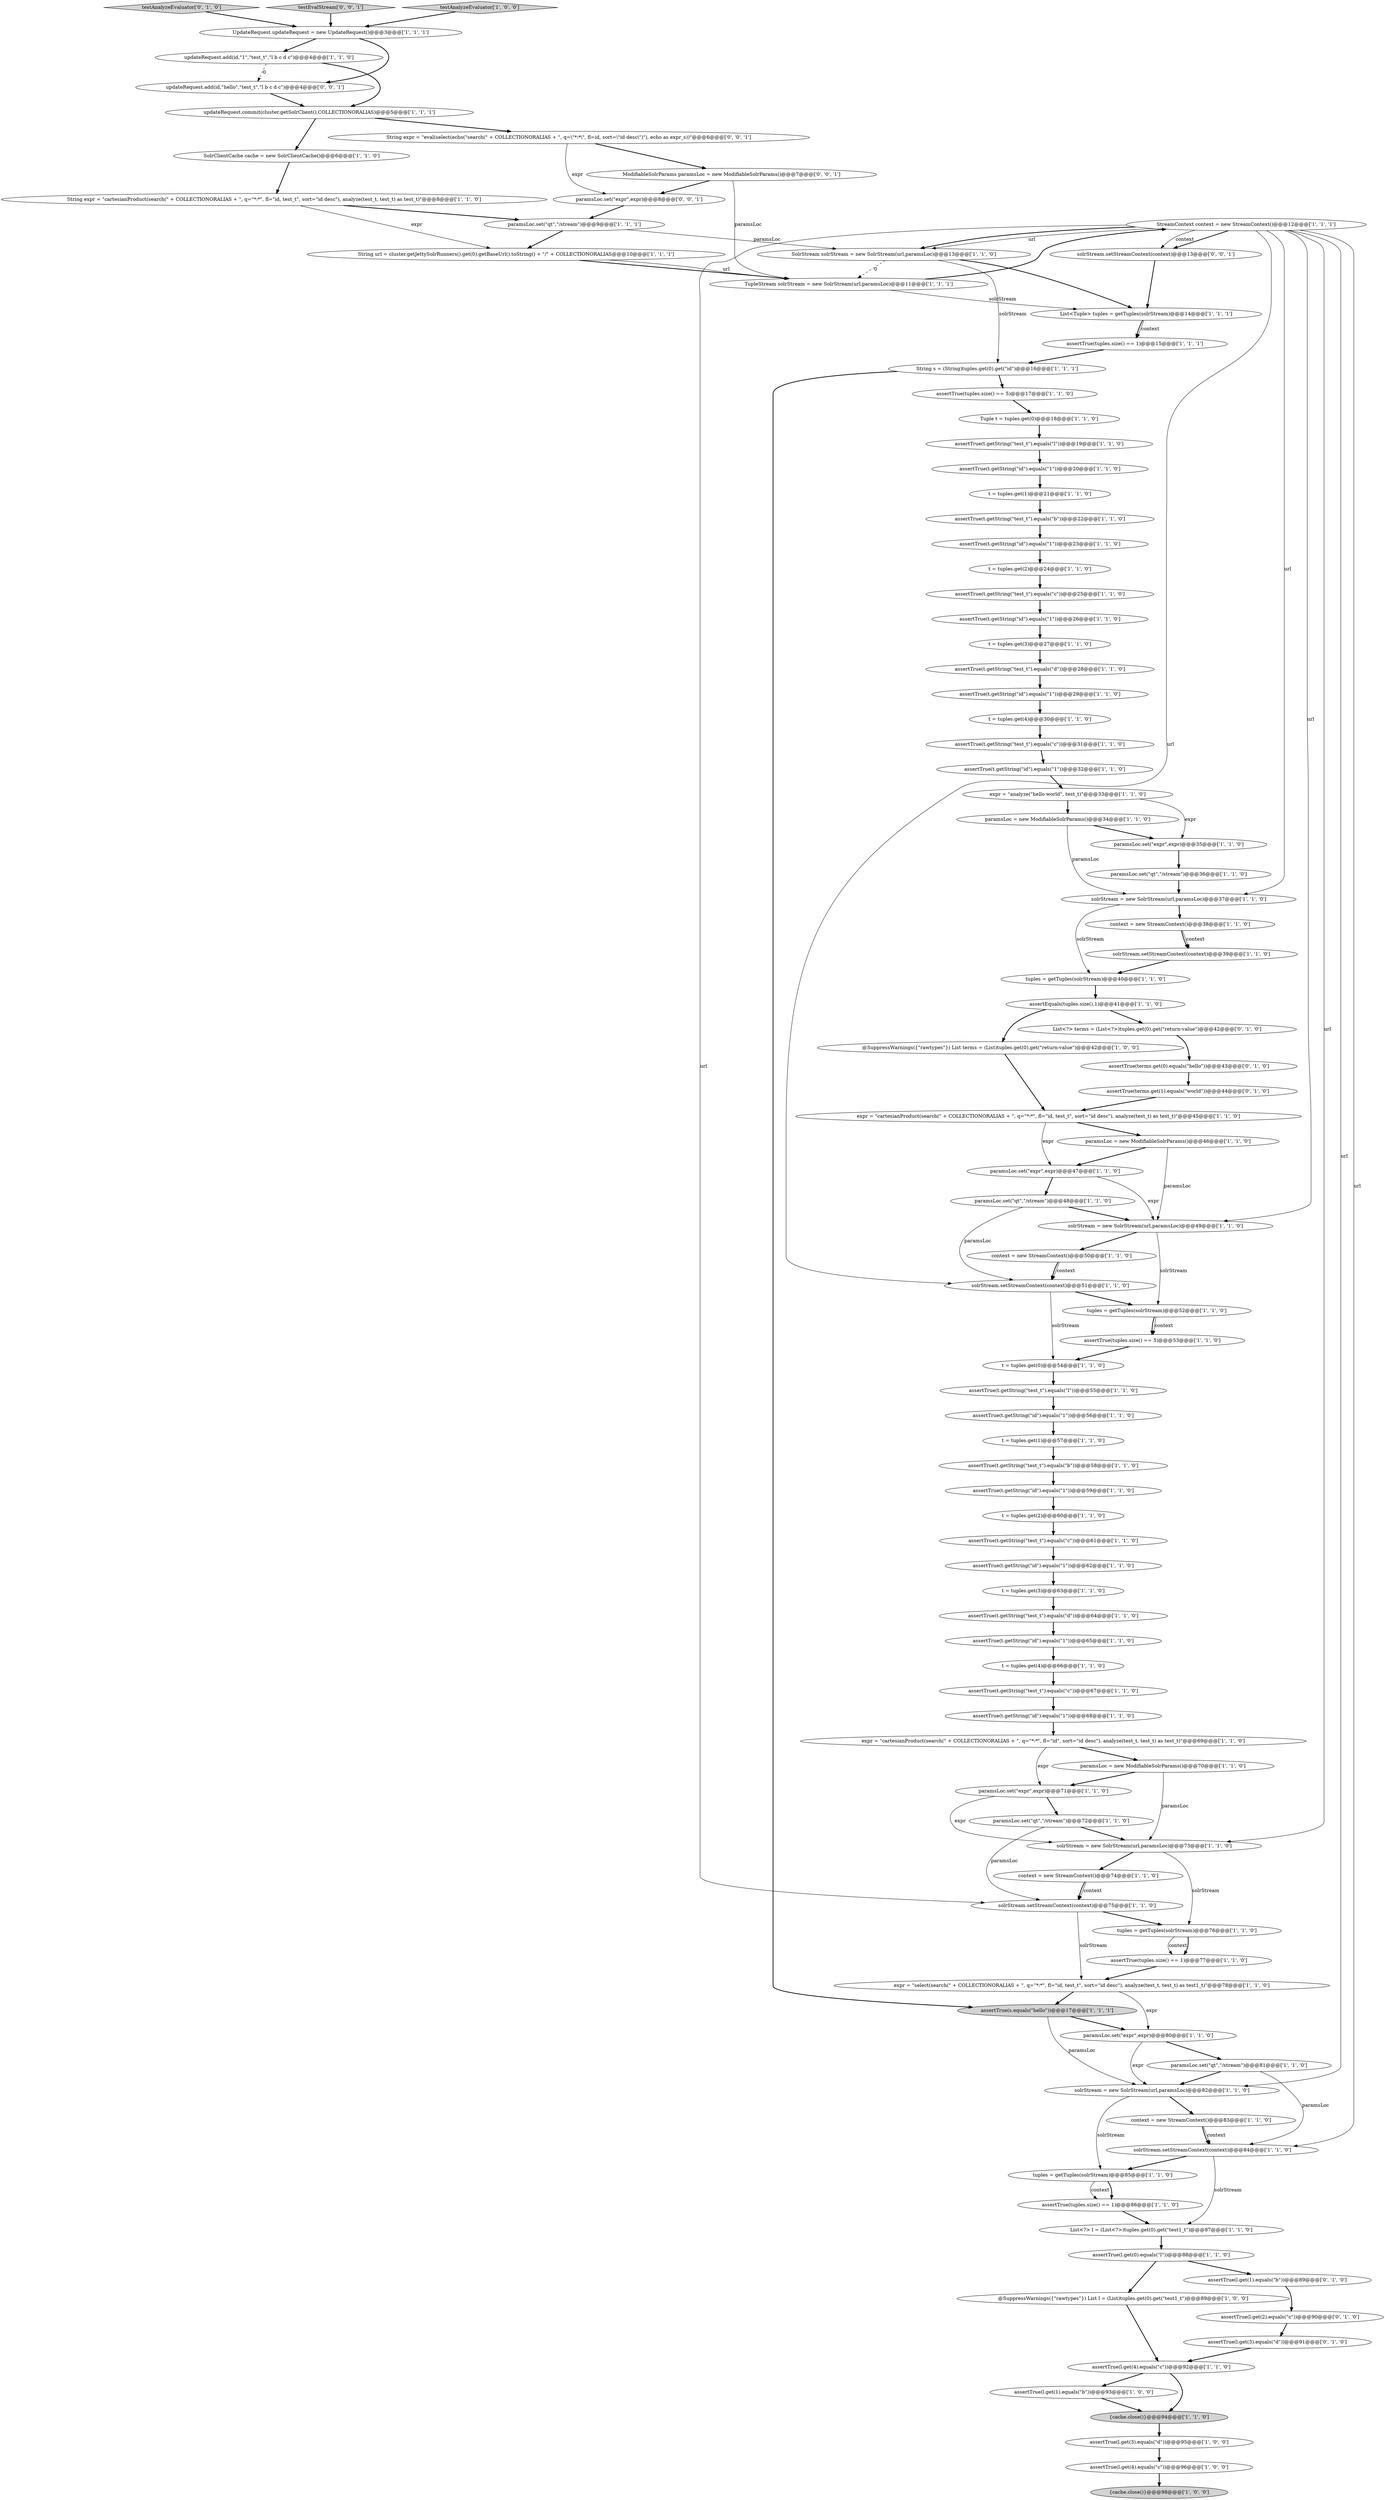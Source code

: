 digraph {
63 [style = filled, label = "solrStream.setStreamContext(context)@@@75@@@['1', '1', '0']", fillcolor = white, shape = ellipse image = "AAA0AAABBB1BBB"];
15 [style = filled, label = "assertTrue(t.getString(\"test_t\").equals(\"d\"))@@@64@@@['1', '1', '0']", fillcolor = white, shape = ellipse image = "AAA0AAABBB1BBB"];
57 [style = filled, label = "solrStream = new SolrStream(url,paramsLoc)@@@49@@@['1', '1', '0']", fillcolor = white, shape = ellipse image = "AAA0AAABBB1BBB"];
38 [style = filled, label = "paramsLoc.set(\"expr\",expr)@@@35@@@['1', '1', '0']", fillcolor = white, shape = ellipse image = "AAA0AAABBB1BBB"];
71 [style = filled, label = "assertTrue(t.getString(\"test_t\").equals(\"d\"))@@@28@@@['1', '1', '0']", fillcolor = white, shape = ellipse image = "AAA0AAABBB1BBB"];
14 [style = filled, label = "paramsLoc.set(\"expr\",expr)@@@47@@@['1', '1', '0']", fillcolor = white, shape = ellipse image = "AAA0AAABBB1BBB"];
5 [style = filled, label = "tuples = getTuples(solrStream)@@@76@@@['1', '1', '0']", fillcolor = white, shape = ellipse image = "AAA0AAABBB1BBB"];
40 [style = filled, label = "assertTrue(l.get(4).equals(\"c\"))@@@96@@@['1', '0', '0']", fillcolor = white, shape = ellipse image = "AAA0AAABBB1BBB"];
13 [style = filled, label = "Tuple t = tuples.get(0)@@@18@@@['1', '1', '0']", fillcolor = white, shape = ellipse image = "AAA0AAABBB1BBB"];
8 [style = filled, label = "{cache.close()}@@@94@@@['1', '1', '0']", fillcolor = lightgray, shape = ellipse image = "AAA0AAABBB1BBB"];
62 [style = filled, label = "assertTrue(tuples.size() == 1)@@@77@@@['1', '1', '0']", fillcolor = white, shape = ellipse image = "AAA0AAABBB1BBB"];
87 [style = filled, label = "assertTrue(t.getString(\"test_t\").equals(\"c\"))@@@31@@@['1', '1', '0']", fillcolor = white, shape = ellipse image = "AAA0AAABBB1BBB"];
101 [style = filled, label = "paramsLoc.set(\"expr\",expr)@@@8@@@['0', '0', '1']", fillcolor = white, shape = ellipse image = "AAA0AAABBB3BBB"];
59 [style = filled, label = "expr = \"select(search(\" + COLLECTIONORALIAS + \", q=\"*:*\", fl=\"id, test_t\", sort=\"id desc\"), analyze(test_t, test_t) as test1_t)\"@@@78@@@['1', '1', '0']", fillcolor = white, shape = ellipse image = "AAA0AAABBB1BBB"];
2 [style = filled, label = "paramsLoc.set(\"qt\",\"/stream\")@@@36@@@['1', '1', '0']", fillcolor = white, shape = ellipse image = "AAA0AAABBB1BBB"];
91 [style = filled, label = "assertTrue(l.get(1).equals(\"b\"))@@@89@@@['0', '1', '0']", fillcolor = white, shape = ellipse image = "AAA0AAABBB2BBB"];
33 [style = filled, label = "paramsLoc.set(\"expr\",expr)@@@80@@@['1', '1', '0']", fillcolor = white, shape = ellipse image = "AAA0AAABBB1BBB"];
50 [style = filled, label = "assertTrue(l.get(1).equals(\"b\"))@@@93@@@['1', '0', '0']", fillcolor = white, shape = ellipse image = "AAA0AAABBB1BBB"];
43 [style = filled, label = "t = tuples.get(4)@@@30@@@['1', '1', '0']", fillcolor = white, shape = ellipse image = "AAA0AAABBB1BBB"];
86 [style = filled, label = "assertTrue(t.getString(\"test_t\").equals(\"b\"))@@@58@@@['1', '1', '0']", fillcolor = white, shape = ellipse image = "AAA0AAABBB1BBB"];
75 [style = filled, label = "paramsLoc.set(\"qt\",\"/stream\")@@@72@@@['1', '1', '0']", fillcolor = white, shape = ellipse image = "AAA0AAABBB1BBB"];
58 [style = filled, label = "assertTrue(tuples.size() == 1)@@@15@@@['1', '1', '1']", fillcolor = white, shape = ellipse image = "AAA0AAABBB1BBB"];
82 [style = filled, label = "StreamContext context = new StreamContext()@@@12@@@['1', '1', '1']", fillcolor = white, shape = ellipse image = "AAA0AAABBB1BBB"];
39 [style = filled, label = "paramsLoc = new ModifiableSolrParams()@@@46@@@['1', '1', '0']", fillcolor = white, shape = ellipse image = "AAA0AAABBB1BBB"];
11 [style = filled, label = "List<?> l = (List<?>)tuples.get(0).get(\"test1_t\")@@@87@@@['1', '1', '0']", fillcolor = white, shape = ellipse image = "AAA0AAABBB1BBB"];
27 [style = filled, label = "paramsLoc = new ModifiableSolrParams()@@@70@@@['1', '1', '0']", fillcolor = white, shape = ellipse image = "AAA0AAABBB1BBB"];
51 [style = filled, label = "assertTrue(t.getString(\"test_t\").equals(\"c\"))@@@61@@@['1', '1', '0']", fillcolor = white, shape = ellipse image = "AAA0AAABBB1BBB"];
96 [style = filled, label = "List<?> terms = (List<?>)tuples.get(0).get(\"return-value\")@@@42@@@['0', '1', '0']", fillcolor = white, shape = ellipse image = "AAA0AAABBB2BBB"];
29 [style = filled, label = "expr = \"analyze(\"hello world\", test_t)\"@@@33@@@['1', '1', '0']", fillcolor = white, shape = ellipse image = "AAA0AAABBB1BBB"];
79 [style = filled, label = "paramsLoc = new ModifiableSolrParams()@@@34@@@['1', '1', '0']", fillcolor = white, shape = ellipse image = "AAA0AAABBB1BBB"];
42 [style = filled, label = "assertTrue(l.get(4).equals(\"c\"))@@@92@@@['1', '1', '0']", fillcolor = white, shape = ellipse image = "AAA0AAABBB1BBB"];
55 [style = filled, label = "List<Tuple> tuples = getTuples(solrStream)@@@14@@@['1', '1', '1']", fillcolor = white, shape = ellipse image = "AAA0AAABBB1BBB"];
89 [style = filled, label = "context = new StreamContext()@@@50@@@['1', '1', '0']", fillcolor = white, shape = ellipse image = "AAA0AAABBB1BBB"];
80 [style = filled, label = "solrStream.setStreamContext(context)@@@51@@@['1', '1', '0']", fillcolor = white, shape = ellipse image = "AAA0AAABBB1BBB"];
24 [style = filled, label = "t = tuples.get(4)@@@66@@@['1', '1', '0']", fillcolor = white, shape = ellipse image = "AAA0AAABBB1BBB"];
85 [style = filled, label = "assertTrue(t.getString(\"id\").equals(\"1\"))@@@56@@@['1', '1', '0']", fillcolor = white, shape = ellipse image = "AAA0AAABBB1BBB"];
17 [style = filled, label = "tuples = getTuples(solrStream)@@@85@@@['1', '1', '0']", fillcolor = white, shape = ellipse image = "AAA0AAABBB1BBB"];
53 [style = filled, label = "assertEquals(tuples.size(),1)@@@41@@@['1', '1', '0']", fillcolor = white, shape = ellipse image = "AAA0AAABBB1BBB"];
90 [style = filled, label = "t = tuples.get(3)@@@63@@@['1', '1', '0']", fillcolor = white, shape = ellipse image = "AAA0AAABBB1BBB"];
44 [style = filled, label = "t = tuples.get(1)@@@57@@@['1', '1', '0']", fillcolor = white, shape = ellipse image = "AAA0AAABBB1BBB"];
10 [style = filled, label = "assertTrue(l.get(0).equals(\"l\"))@@@88@@@['1', '1', '0']", fillcolor = white, shape = ellipse image = "AAA0AAABBB1BBB"];
34 [style = filled, label = "assertTrue(t.getString(\"id\").equals(\"1\"))@@@23@@@['1', '1', '0']", fillcolor = white, shape = ellipse image = "AAA0AAABBB1BBB"];
46 [style = filled, label = "t = tuples.get(2)@@@60@@@['1', '1', '0']", fillcolor = white, shape = ellipse image = "AAA0AAABBB1BBB"];
102 [style = filled, label = "updateRequest.add(id,\"hello\",\"test_t\",\"l b c d c\")@@@4@@@['0', '0', '1']", fillcolor = white, shape = ellipse image = "AAA0AAABBB3BBB"];
3 [style = filled, label = "solrStream = new SolrStream(url,paramsLoc)@@@73@@@['1', '1', '0']", fillcolor = white, shape = ellipse image = "AAA0AAABBB1BBB"];
95 [style = filled, label = "testAnalyzeEvaluator['0', '1', '0']", fillcolor = lightgray, shape = diamond image = "AAA0AAABBB2BBB"];
9 [style = filled, label = "assertTrue(t.getString(\"id\").equals(\"1\"))@@@20@@@['1', '1', '0']", fillcolor = white, shape = ellipse image = "AAA0AAABBB1BBB"];
100 [style = filled, label = "String expr = \"eval(select(echo(\"search(\" + COLLECTIONORALIAS + \", q=\\\"*:*\\\", fl=id, sort=\\\"id desc\\\")\"), echo as expr_s))\"@@@6@@@['0', '0', '1']", fillcolor = white, shape = ellipse image = "AAA0AAABBB3BBB"];
64 [style = filled, label = "{cache.close()}@@@98@@@['1', '0', '0']", fillcolor = lightgray, shape = ellipse image = "AAA0AAABBB1BBB"];
74 [style = filled, label = "String url = cluster.getJettySolrRunners().get(0).getBaseUrl().toString() + \"/\" + COLLECTIONORALIAS@@@10@@@['1', '1', '1']", fillcolor = white, shape = ellipse image = "AAA0AAABBB1BBB"];
99 [style = filled, label = "solrStream.setStreamContext(context)@@@13@@@['0', '0', '1']", fillcolor = white, shape = ellipse image = "AAA0AAABBB3BBB"];
103 [style = filled, label = "ModifiableSolrParams paramsLoc = new ModifiableSolrParams()@@@7@@@['0', '0', '1']", fillcolor = white, shape = ellipse image = "AAA0AAABBB3BBB"];
35 [style = filled, label = "String s = (String)tuples.get(0).get(\"id\")@@@16@@@['1', '1', '1']", fillcolor = white, shape = ellipse image = "AAA0AAABBB1BBB"];
49 [style = filled, label = "context = new StreamContext()@@@74@@@['1', '1', '0']", fillcolor = white, shape = ellipse image = "AAA0AAABBB1BBB"];
0 [style = filled, label = "assertTrue(t.getString(\"id\").equals(\"1\"))@@@65@@@['1', '1', '0']", fillcolor = white, shape = ellipse image = "AAA0AAABBB1BBB"];
94 [style = filled, label = "assertTrue(l.get(2).equals(\"c\"))@@@90@@@['0', '1', '0']", fillcolor = white, shape = ellipse image = "AAA0AAABBB2BBB"];
70 [style = filled, label = "assertTrue(t.getString(\"id\").equals(\"1\"))@@@62@@@['1', '1', '0']", fillcolor = white, shape = ellipse image = "AAA0AAABBB1BBB"];
66 [style = filled, label = "assertTrue(t.getString(\"test_t\").equals(\"c\"))@@@67@@@['1', '1', '0']", fillcolor = white, shape = ellipse image = "AAA0AAABBB1BBB"];
12 [style = filled, label = "paramsLoc.set(\"qt\",\"/stream\")@@@81@@@['1', '1', '0']", fillcolor = white, shape = ellipse image = "AAA0AAABBB1BBB"];
32 [style = filled, label = "assertTrue(l.get(3).equals(\"d\"))@@@95@@@['1', '0', '0']", fillcolor = white, shape = ellipse image = "AAA0AAABBB1BBB"];
98 [style = filled, label = "testEvalStream['0', '0', '1']", fillcolor = lightgray, shape = diamond image = "AAA0AAABBB3BBB"];
47 [style = filled, label = "assertTrue(t.getString(\"id\").equals(\"1\"))@@@32@@@['1', '1', '0']", fillcolor = white, shape = ellipse image = "AAA0AAABBB1BBB"];
72 [style = filled, label = "paramsLoc.set(\"qt\",\"/stream\")@@@48@@@['1', '1', '0']", fillcolor = white, shape = ellipse image = "AAA0AAABBB1BBB"];
25 [style = filled, label = "TupleStream solrStream = new SolrStream(url,paramsLoc)@@@11@@@['1', '1', '1']", fillcolor = white, shape = ellipse image = "AAA0AAABBB1BBB"];
37 [style = filled, label = "assertTrue(t.getString(\"test_t\").equals(\"b\"))@@@22@@@['1', '1', '0']", fillcolor = white, shape = ellipse image = "AAA0AAABBB1BBB"];
19 [style = filled, label = "expr = \"cartesianProduct(search(\" + COLLECTIONORALIAS + \", q=\"*:*\", fl=\"id, test_t\", sort=\"id desc\"), analyze(test_t) as test_t)\"@@@45@@@['1', '1', '0']", fillcolor = white, shape = ellipse image = "AAA0AAABBB1BBB"];
60 [style = filled, label = "solrStream = new SolrStream(url,paramsLoc)@@@82@@@['1', '1', '0']", fillcolor = white, shape = ellipse image = "AAA0AAABBB1BBB"];
88 [style = filled, label = "@SuppressWarnings({\"rawtypes\"}) List terms = (List)tuples.get(0).get(\"return-value\")@@@42@@@['1', '0', '0']", fillcolor = white, shape = ellipse image = "AAA0AAABBB1BBB"];
54 [style = filled, label = "updateRequest.add(id,\"1\",\"test_t\",\"l b c d c\")@@@4@@@['1', '1', '0']", fillcolor = white, shape = ellipse image = "AAA0AAABBB1BBB"];
41 [style = filled, label = "assertTrue(t.getString(\"id\").equals(\"1\"))@@@26@@@['1', '1', '0']", fillcolor = white, shape = ellipse image = "AAA0AAABBB1BBB"];
20 [style = filled, label = "context = new StreamContext()@@@83@@@['1', '1', '0']", fillcolor = white, shape = ellipse image = "AAA0AAABBB1BBB"];
93 [style = filled, label = "assertTrue(terms.get(0).equals(\"hello\"))@@@43@@@['0', '1', '0']", fillcolor = white, shape = ellipse image = "AAA0AAABBB2BBB"];
6 [style = filled, label = "t = tuples.get(3)@@@27@@@['1', '1', '0']", fillcolor = white, shape = ellipse image = "AAA0AAABBB1BBB"];
36 [style = filled, label = "assertTrue(tuples.size() == 5)@@@17@@@['1', '1', '0']", fillcolor = white, shape = ellipse image = "AAA0AAABBB1BBB"];
76 [style = filled, label = "paramsLoc.set(\"expr\",expr)@@@71@@@['1', '1', '0']", fillcolor = white, shape = ellipse image = "AAA0AAABBB1BBB"];
78 [style = filled, label = "context = new StreamContext()@@@38@@@['1', '1', '0']", fillcolor = white, shape = ellipse image = "AAA0AAABBB1BBB"];
26 [style = filled, label = "@SuppressWarnings({\"rawtypes\"}) List l = (List)tuples.get(0).get(\"test1_t\")@@@89@@@['1', '0', '0']", fillcolor = white, shape = ellipse image = "AAA0AAABBB1BBB"];
7 [style = filled, label = "solrStream = new SolrStream(url,paramsLoc)@@@37@@@['1', '1', '0']", fillcolor = white, shape = ellipse image = "AAA0AAABBB1BBB"];
28 [style = filled, label = "assertTrue(t.getString(\"id\").equals(\"1\"))@@@68@@@['1', '1', '0']", fillcolor = white, shape = ellipse image = "AAA0AAABBB1BBB"];
4 [style = filled, label = "updateRequest.commit(cluster.getSolrClient(),COLLECTIONORALIAS)@@@5@@@['1', '1', '1']", fillcolor = white, shape = ellipse image = "AAA0AAABBB1BBB"];
69 [style = filled, label = "t = tuples.get(2)@@@24@@@['1', '1', '0']", fillcolor = white, shape = ellipse image = "AAA0AAABBB1BBB"];
68 [style = filled, label = "SolrStream solrStream = new SolrStream(url,paramsLoc)@@@13@@@['1', '1', '0']", fillcolor = white, shape = ellipse image = "AAA0AAABBB1BBB"];
73 [style = filled, label = "assertTrue(t.getString(\"id\").equals(\"1\"))@@@59@@@['1', '1', '0']", fillcolor = white, shape = ellipse image = "AAA0AAABBB1BBB"];
84 [style = filled, label = "assertTrue(t.getString(\"id\").equals(\"1\"))@@@29@@@['1', '1', '0']", fillcolor = white, shape = ellipse image = "AAA0AAABBB1BBB"];
31 [style = filled, label = "String expr = \"cartesianProduct(search(\" + COLLECTIONORALIAS + \", q=\"*:*\", fl=\"id, test_t\", sort=\"id desc\"), analyze(test_t, test_t) as test_t)\"@@@8@@@['1', '1', '0']", fillcolor = white, shape = ellipse image = "AAA0AAABBB1BBB"];
92 [style = filled, label = "assertTrue(terms.get(1).equals(\"world\"))@@@44@@@['0', '1', '0']", fillcolor = white, shape = ellipse image = "AAA0AAABBB2BBB"];
52 [style = filled, label = "solrStream.setStreamContext(context)@@@84@@@['1', '1', '0']", fillcolor = white, shape = ellipse image = "AAA0AAABBB1BBB"];
21 [style = filled, label = "paramsLoc.set(\"qt\",\"/stream\")@@@9@@@['1', '1', '1']", fillcolor = white, shape = ellipse image = "AAA0AAABBB1BBB"];
22 [style = filled, label = "solrStream.setStreamContext(context)@@@39@@@['1', '1', '0']", fillcolor = white, shape = ellipse image = "AAA0AAABBB1BBB"];
30 [style = filled, label = "expr = \"cartesianProduct(search(\" + COLLECTIONORALIAS + \", q=\"*:*\", fl=\"id\", sort=\"id desc\"), analyze(test_t, test_t) as test_t)\"@@@69@@@['1', '1', '0']", fillcolor = white, shape = ellipse image = "AAA0AAABBB1BBB"];
83 [style = filled, label = "testAnalyzeEvaluator['1', '0', '0']", fillcolor = lightgray, shape = diamond image = "AAA0AAABBB1BBB"];
18 [style = filled, label = "tuples = getTuples(solrStream)@@@40@@@['1', '1', '0']", fillcolor = white, shape = ellipse image = "AAA0AAABBB1BBB"];
56 [style = filled, label = "assertTrue(t.getString(\"test_t\").equals(\"c\"))@@@25@@@['1', '1', '0']", fillcolor = white, shape = ellipse image = "AAA0AAABBB1BBB"];
77 [style = filled, label = "assertTrue(tuples.size() == 1)@@@86@@@['1', '1', '0']", fillcolor = white, shape = ellipse image = "AAA0AAABBB1BBB"];
16 [style = filled, label = "t = tuples.get(0)@@@54@@@['1', '1', '0']", fillcolor = white, shape = ellipse image = "AAA0AAABBB1BBB"];
48 [style = filled, label = "assertTrue(tuples.size() == 5)@@@53@@@['1', '1', '0']", fillcolor = white, shape = ellipse image = "AAA0AAABBB1BBB"];
65 [style = filled, label = "assertTrue(t.getString(\"test_t\").equals(\"l\"))@@@55@@@['1', '1', '0']", fillcolor = white, shape = ellipse image = "AAA0AAABBB1BBB"];
67 [style = filled, label = "t = tuples.get(1)@@@21@@@['1', '1', '0']", fillcolor = white, shape = ellipse image = "AAA0AAABBB1BBB"];
81 [style = filled, label = "UpdateRequest updateRequest = new UpdateRequest()@@@3@@@['1', '1', '1']", fillcolor = white, shape = ellipse image = "AAA0AAABBB1BBB"];
97 [style = filled, label = "assertTrue(l.get(3).equals(\"d\"))@@@91@@@['0', '1', '0']", fillcolor = white, shape = ellipse image = "AAA0AAABBB2BBB"];
61 [style = filled, label = "assertTrue(t.getString(\"test_t\").equals(\"l\"))@@@19@@@['1', '1', '0']", fillcolor = white, shape = ellipse image = "AAA0AAABBB1BBB"];
45 [style = filled, label = "SolrClientCache cache = new SolrClientCache()@@@6@@@['1', '1', '0']", fillcolor = white, shape = ellipse image = "AAA0AAABBB1BBB"];
23 [style = filled, label = "tuples = getTuples(solrStream)@@@52@@@['1', '1', '0']", fillcolor = white, shape = ellipse image = "AAA0AAABBB1BBB"];
1 [style = filled, label = "assertTrue(s.equals(\"hello\"))@@@17@@@['1', '1', '1']", fillcolor = lightgray, shape = ellipse image = "AAA0AAABBB1BBB"];
13->61 [style = bold, label=""];
43->87 [style = bold, label=""];
25->55 [style = solid, label="solrStream"];
39->57 [style = solid, label="paramsLoc"];
33->60 [style = solid, label="expr"];
27->3 [style = solid, label="paramsLoc"];
55->58 [style = bold, label=""];
73->46 [style = bold, label=""];
84->43 [style = bold, label=""];
44->86 [style = bold, label=""];
82->80 [style = solid, label="url"];
7->18 [style = solid, label="solrStream"];
75->63 [style = solid, label="paramsLoc"];
101->21 [style = bold, label=""];
78->22 [style = solid, label="context"];
69->56 [style = bold, label=""];
4->100 [style = bold, label=""];
88->19 [style = bold, label=""];
42->50 [style = bold, label=""];
82->3 [style = solid, label="url"];
4->45 [style = bold, label=""];
52->17 [style = bold, label=""];
18->53 [style = bold, label=""];
1->33 [style = bold, label=""];
68->25 [style = dashed, label="0"];
30->27 [style = bold, label=""];
14->57 [style = solid, label="expr"];
15->0 [style = bold, label=""];
59->33 [style = solid, label="expr"];
72->57 [style = bold, label=""];
21->68 [style = solid, label="paramsLoc"];
79->7 [style = solid, label="paramsLoc"];
20->52 [style = bold, label=""];
19->14 [style = solid, label="expr"];
80->16 [style = solid, label="solrStream"];
75->3 [style = bold, label=""];
103->25 [style = solid, label="paramsLoc"];
33->12 [style = bold, label=""];
66->28 [style = bold, label=""];
82->7 [style = solid, label="url"];
5->62 [style = solid, label="context"];
1->60 [style = solid, label="paramsLoc"];
82->60 [style = solid, label="url"];
63->5 [style = bold, label=""];
31->21 [style = bold, label=""];
28->30 [style = bold, label=""];
39->14 [style = bold, label=""];
87->47 [style = bold, label=""];
62->59 [style = bold, label=""];
29->38 [style = solid, label="expr"];
100->101 [style = solid, label="expr"];
82->68 [style = bold, label=""];
26->42 [style = bold, label=""];
12->52 [style = solid, label="paramsLoc"];
30->76 [style = solid, label="expr"];
8->32 [style = bold, label=""];
27->76 [style = bold, label=""];
82->63 [style = solid, label="url"];
14->72 [style = bold, label=""];
74->25 [style = bold, label=""];
85->44 [style = bold, label=""];
35->1 [style = bold, label=""];
52->11 [style = solid, label="solrStream"];
45->31 [style = bold, label=""];
59->1 [style = bold, label=""];
37->34 [style = bold, label=""];
72->80 [style = solid, label="paramsLoc"];
78->22 [style = bold, label=""];
54->4 [style = bold, label=""];
99->55 [style = bold, label=""];
7->78 [style = bold, label=""];
35->36 [style = bold, label=""];
57->89 [style = bold, label=""];
89->80 [style = solid, label="context"];
82->99 [style = bold, label=""];
5->62 [style = bold, label=""];
40->64 [style = bold, label=""];
57->23 [style = solid, label="solrStream"];
79->38 [style = bold, label=""];
89->80 [style = bold, label=""];
9->67 [style = bold, label=""];
31->74 [style = solid, label="expr"];
34->69 [style = bold, label=""];
77->11 [style = bold, label=""];
63->59 [style = solid, label="solrStream"];
10->26 [style = bold, label=""];
17->77 [style = bold, label=""];
58->35 [style = bold, label=""];
25->82 [style = bold, label=""];
49->63 [style = bold, label=""];
29->79 [style = bold, label=""];
76->75 [style = bold, label=""];
97->42 [style = bold, label=""];
32->40 [style = bold, label=""];
2->7 [style = bold, label=""];
93->92 [style = bold, label=""];
3->49 [style = bold, label=""];
54->102 [style = dashed, label="0"];
46->51 [style = bold, label=""];
80->23 [style = bold, label=""];
81->54 [style = bold, label=""];
50->8 [style = bold, label=""];
20->52 [style = solid, label="context"];
68->35 [style = solid, label="solrStream"];
0->24 [style = bold, label=""];
96->93 [style = bold, label=""];
11->10 [style = bold, label=""];
10->91 [style = bold, label=""];
48->16 [style = bold, label=""];
103->101 [style = bold, label=""];
70->90 [style = bold, label=""];
67->37 [style = bold, label=""];
76->3 [style = solid, label="expr"];
55->58 [style = solid, label="context"];
68->55 [style = bold, label=""];
22->18 [style = bold, label=""];
81->102 [style = bold, label=""];
90->15 [style = bold, label=""];
53->88 [style = bold, label=""];
53->96 [style = bold, label=""];
12->60 [style = bold, label=""];
83->81 [style = bold, label=""];
6->71 [style = bold, label=""];
60->17 [style = solid, label="solrStream"];
91->94 [style = bold, label=""];
51->70 [style = bold, label=""];
19->39 [style = bold, label=""];
102->4 [style = bold, label=""];
21->74 [style = bold, label=""];
74->25 [style = solid, label="url"];
3->5 [style = solid, label="solrStream"];
98->81 [style = bold, label=""];
41->6 [style = bold, label=""];
92->19 [style = bold, label=""];
82->57 [style = solid, label="url"];
17->77 [style = solid, label="context"];
38->2 [style = bold, label=""];
94->97 [style = bold, label=""];
24->66 [style = bold, label=""];
82->68 [style = solid, label="url"];
71->84 [style = bold, label=""];
65->85 [style = bold, label=""];
82->52 [style = solid, label="url"];
86->73 [style = bold, label=""];
60->20 [style = bold, label=""];
36->13 [style = bold, label=""];
16->65 [style = bold, label=""];
56->41 [style = bold, label=""];
42->8 [style = bold, label=""];
23->48 [style = bold, label=""];
95->81 [style = bold, label=""];
100->103 [style = bold, label=""];
61->9 [style = bold, label=""];
49->63 [style = solid, label="context"];
23->48 [style = solid, label="context"];
47->29 [style = bold, label=""];
82->99 [style = solid, label="context"];
}
